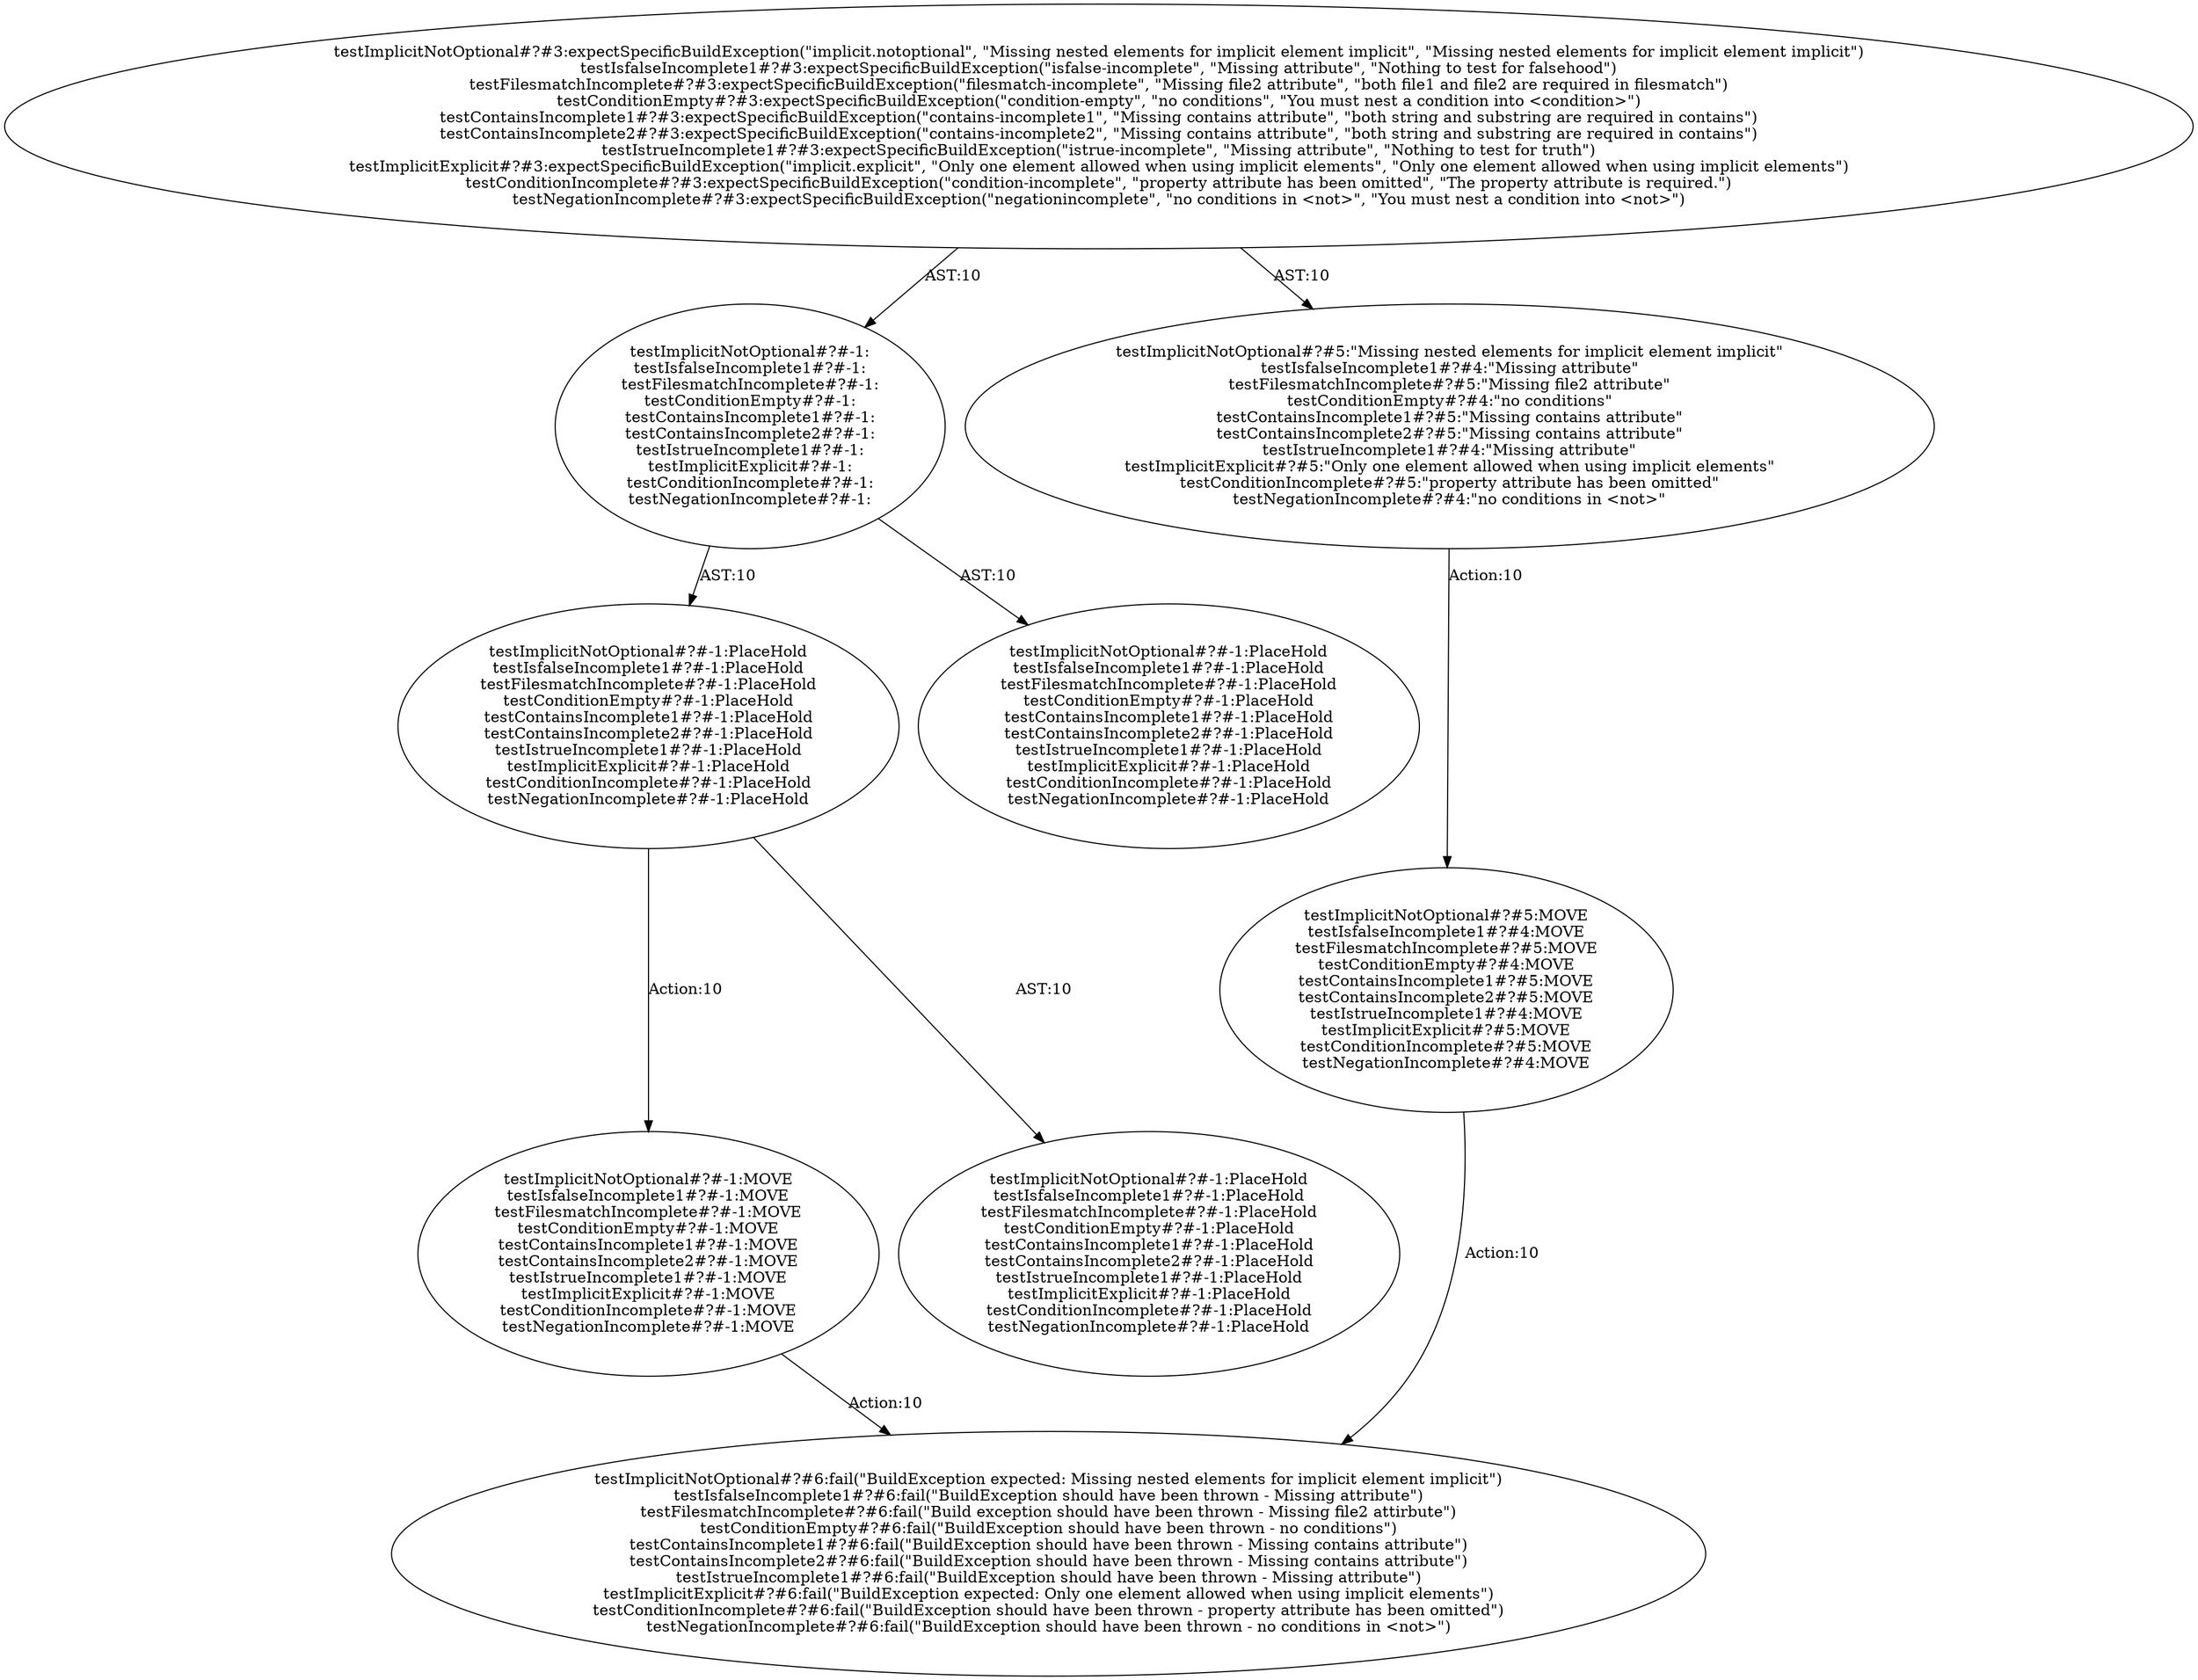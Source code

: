 digraph "Pattern" {
0 [label="testImplicitNotOptional#?#-1:MOVE
testIsfalseIncomplete1#?#-1:MOVE
testFilesmatchIncomplete#?#-1:MOVE
testConditionEmpty#?#-1:MOVE
testContainsIncomplete1#?#-1:MOVE
testContainsIncomplete2#?#-1:MOVE
testIstrueIncomplete1#?#-1:MOVE
testImplicitExplicit#?#-1:MOVE
testConditionIncomplete#?#-1:MOVE
testNegationIncomplete#?#-1:MOVE" shape=ellipse]
1 [label="testImplicitNotOptional#?#-1:PlaceHold
testIsfalseIncomplete1#?#-1:PlaceHold
testFilesmatchIncomplete#?#-1:PlaceHold
testConditionEmpty#?#-1:PlaceHold
testContainsIncomplete1#?#-1:PlaceHold
testContainsIncomplete2#?#-1:PlaceHold
testIstrueIncomplete1#?#-1:PlaceHold
testImplicitExplicit#?#-1:PlaceHold
testConditionIncomplete#?#-1:PlaceHold
testNegationIncomplete#?#-1:PlaceHold" shape=ellipse]
2 [label="testImplicitNotOptional#?#-1:
testIsfalseIncomplete1#?#-1:
testFilesmatchIncomplete#?#-1:
testConditionEmpty#?#-1:
testContainsIncomplete1#?#-1:
testContainsIncomplete2#?#-1:
testIstrueIncomplete1#?#-1:
testImplicitExplicit#?#-1:
testConditionIncomplete#?#-1:
testNegationIncomplete#?#-1:" shape=ellipse]
3 [label="testImplicitNotOptional#?#3:expectSpecificBuildException(\"implicit.notoptional\", \"Missing nested elements for implicit element implicit\", \"Missing nested elements for implicit element implicit\")
testIsfalseIncomplete1#?#3:expectSpecificBuildException(\"isfalse-incomplete\", \"Missing attribute\", \"Nothing to test for falsehood\")
testFilesmatchIncomplete#?#3:expectSpecificBuildException(\"filesmatch-incomplete\", \"Missing file2 attribute\", \"both file1 and file2 are required in filesmatch\")
testConditionEmpty#?#3:expectSpecificBuildException(\"condition-empty\", \"no conditions\", \"You must nest a condition into <condition>\")
testContainsIncomplete1#?#3:expectSpecificBuildException(\"contains-incomplete1\", \"Missing contains attribute\", \"both string and substring are required in contains\")
testContainsIncomplete2#?#3:expectSpecificBuildException(\"contains-incomplete2\", \"Missing contains attribute\", \"both string and substring are required in contains\")
testIstrueIncomplete1#?#3:expectSpecificBuildException(\"istrue-incomplete\", \"Missing attribute\", \"Nothing to test for truth\")
testImplicitExplicit#?#3:expectSpecificBuildException(\"implicit.explicit\", \"Only one element allowed when using implicit elements\", \"Only one element allowed when using implicit elements\")
testConditionIncomplete#?#3:expectSpecificBuildException(\"condition-incomplete\", \"property attribute has been omitted\", \"The property attribute is required.\")
testNegationIncomplete#?#3:expectSpecificBuildException(\"negationincomplete\", \"no conditions in <not>\", \"You must nest a condition into <not>\")" shape=ellipse]
4 [label="testImplicitNotOptional#?#-1:PlaceHold
testIsfalseIncomplete1#?#-1:PlaceHold
testFilesmatchIncomplete#?#-1:PlaceHold
testConditionEmpty#?#-1:PlaceHold
testContainsIncomplete1#?#-1:PlaceHold
testContainsIncomplete2#?#-1:PlaceHold
testIstrueIncomplete1#?#-1:PlaceHold
testImplicitExplicit#?#-1:PlaceHold
testConditionIncomplete#?#-1:PlaceHold
testNegationIncomplete#?#-1:PlaceHold" shape=ellipse]
5 [label="testImplicitNotOptional#?#-1:PlaceHold
testIsfalseIncomplete1#?#-1:PlaceHold
testFilesmatchIncomplete#?#-1:PlaceHold
testConditionEmpty#?#-1:PlaceHold
testContainsIncomplete1#?#-1:PlaceHold
testContainsIncomplete2#?#-1:PlaceHold
testIstrueIncomplete1#?#-1:PlaceHold
testImplicitExplicit#?#-1:PlaceHold
testConditionIncomplete#?#-1:PlaceHold
testNegationIncomplete#?#-1:PlaceHold" shape=ellipse]
6 [label="testImplicitNotOptional#?#6:fail(\"BuildException expected: Missing nested elements for implicit element implicit\")
testIsfalseIncomplete1#?#6:fail(\"BuildException should have been thrown - Missing attribute\")
testFilesmatchIncomplete#?#6:fail(\"Build exception should have been thrown - Missing file2 attirbute\")
testConditionEmpty#?#6:fail(\"BuildException should have been thrown - no conditions\")
testContainsIncomplete1#?#6:fail(\"BuildException should have been thrown - Missing contains attribute\")
testContainsIncomplete2#?#6:fail(\"BuildException should have been thrown - Missing contains attribute\")
testIstrueIncomplete1#?#6:fail(\"BuildException should have been thrown - Missing attribute\")
testImplicitExplicit#?#6:fail(\"BuildException expected: Only one element allowed when using implicit elements\")
testConditionIncomplete#?#6:fail(\"BuildException should have been thrown - property attribute has been omitted\")
testNegationIncomplete#?#6:fail(\"BuildException should have been thrown - no conditions in <not>\")" shape=ellipse]
7 [label="testImplicitNotOptional#?#5:MOVE
testIsfalseIncomplete1#?#4:MOVE
testFilesmatchIncomplete#?#5:MOVE
testConditionEmpty#?#4:MOVE
testContainsIncomplete1#?#5:MOVE
testContainsIncomplete2#?#5:MOVE
testIstrueIncomplete1#?#4:MOVE
testImplicitExplicit#?#5:MOVE
testConditionIncomplete#?#5:MOVE
testNegationIncomplete#?#4:MOVE" shape=ellipse]
8 [label="testImplicitNotOptional#?#5:\"Missing nested elements for implicit element implicit\"
testIsfalseIncomplete1#?#4:\"Missing attribute\"
testFilesmatchIncomplete#?#5:\"Missing file2 attribute\"
testConditionEmpty#?#4:\"no conditions\"
testContainsIncomplete1#?#5:\"Missing contains attribute\"
testContainsIncomplete2#?#5:\"Missing contains attribute\"
testIstrueIncomplete1#?#4:\"Missing attribute\"
testImplicitExplicit#?#5:\"Only one element allowed when using implicit elements\"
testConditionIncomplete#?#5:\"property attribute has been omitted\"
testNegationIncomplete#?#4:\"no conditions in <not>\"" shape=ellipse]
0 -> 6 [label="Action:10"];
1 -> 0 [label="Action:10"];
1 -> 5 [label="AST:10"];
2 -> 1 [label="AST:10"];
2 -> 4 [label="AST:10"];
3 -> 2 [label="AST:10"];
3 -> 8 [label="AST:10"];
7 -> 6 [label="Action:10"];
8 -> 7 [label="Action:10"];
}
